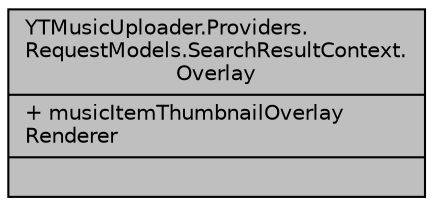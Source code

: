 digraph "YTMusicUploader.Providers.RequestModels.SearchResultContext.Overlay"
{
 // LATEX_PDF_SIZE
  edge [fontname="Helvetica",fontsize="10",labelfontname="Helvetica",labelfontsize="10"];
  node [fontname="Helvetica",fontsize="10",shape=record];
  Node1 [label="{YTMusicUploader.Providers.\lRequestModels.SearchResultContext.\lOverlay\n|+ musicItemThumbnailOverlay\lRenderer\l|}",height=0.2,width=0.4,color="black", fillcolor="grey75", style="filled", fontcolor="black",tooltip=" "];
}
